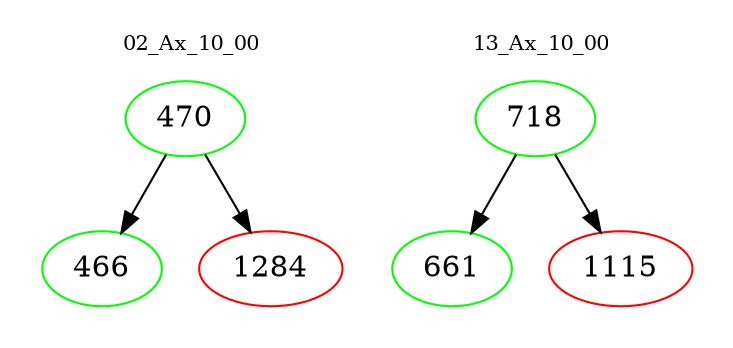 digraph{
subgraph cluster_0 {
color = white
label = "02_Ax_10_00";
fontsize=10;
T0_470 [label="470", color="green"]
T0_470 -> T0_466 [color="black"]
T0_466 [label="466", color="green"]
T0_470 -> T0_1284 [color="black"]
T0_1284 [label="1284", color="red"]
}
subgraph cluster_1 {
color = white
label = "13_Ax_10_00";
fontsize=10;
T1_718 [label="718", color="green"]
T1_718 -> T1_661 [color="black"]
T1_661 [label="661", color="green"]
T1_718 -> T1_1115 [color="black"]
T1_1115 [label="1115", color="red"]
}
}
